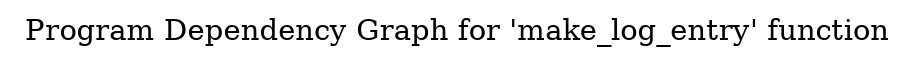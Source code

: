 digraph "Program Dependency Graph for 'make_log_entry' function" {
	label="Program Dependency Graph for 'make_log_entry' function";

}

